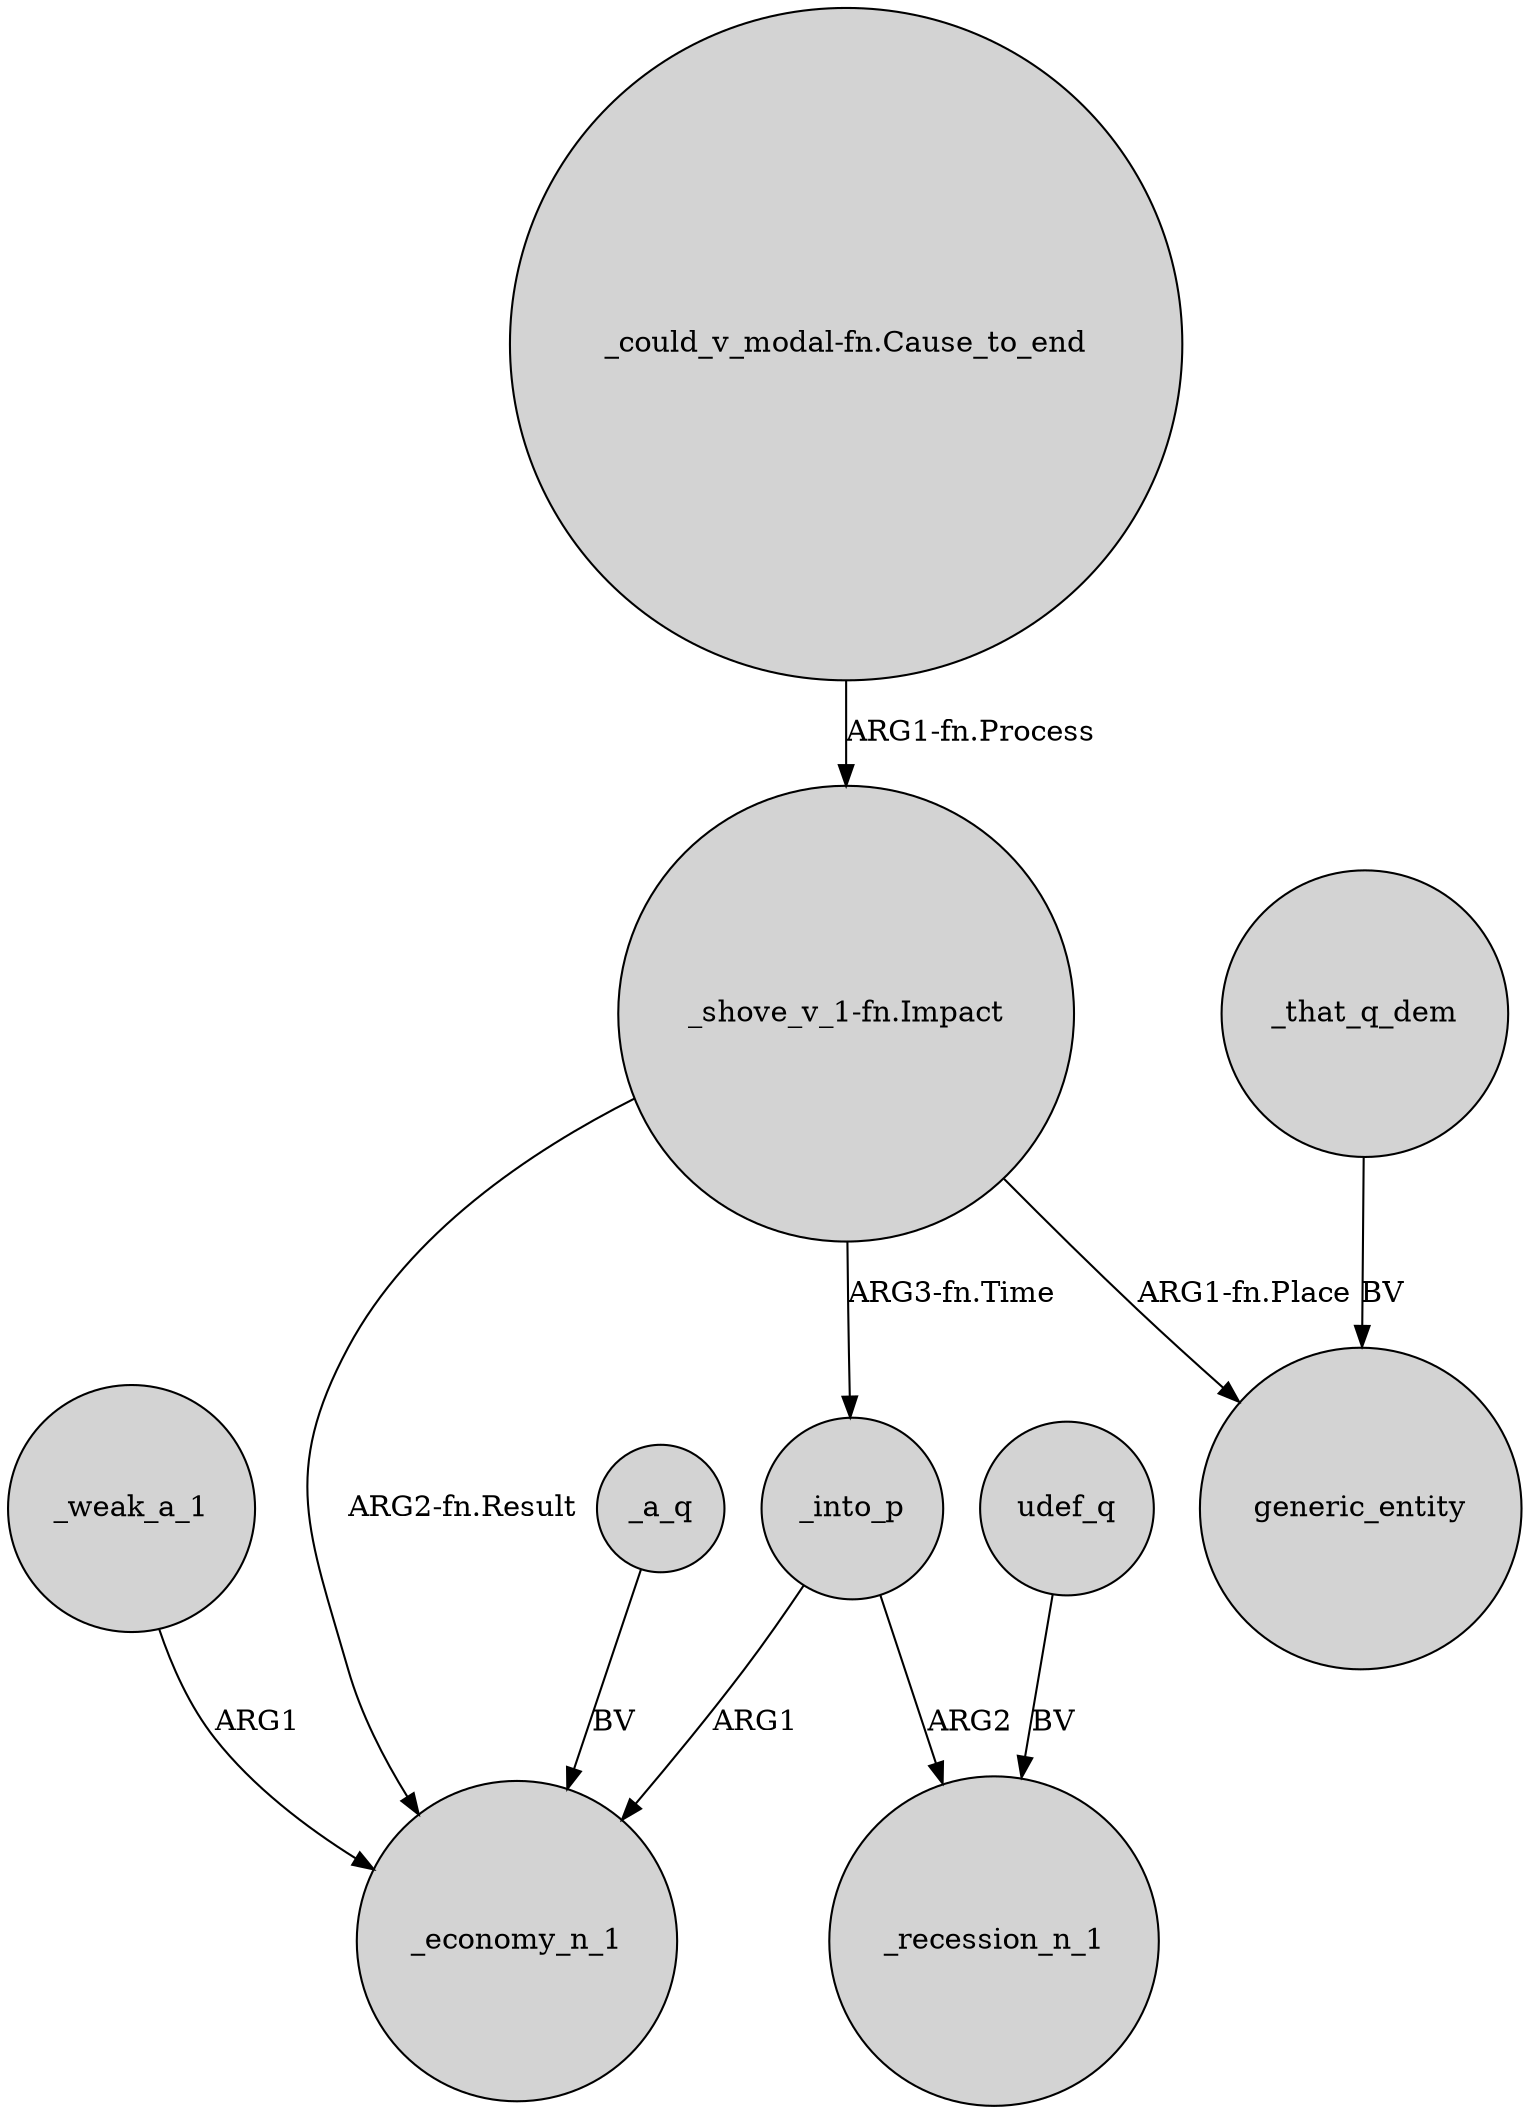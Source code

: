 digraph {
	node [shape=circle style=filled]
	_weak_a_1 -> _economy_n_1 [label=ARG1]
	udef_q -> _recession_n_1 [label=BV]
	"_shove_v_1-fn.Impact" -> _into_p [label="ARG3-fn.Time"]
	"_could_v_modal-fn.Cause_to_end" -> "_shove_v_1-fn.Impact" [label="ARG1-fn.Process"]
	_that_q_dem -> generic_entity [label=BV]
	"_shove_v_1-fn.Impact" -> generic_entity [label="ARG1-fn.Place"]
	_into_p -> _economy_n_1 [label=ARG1]
	_a_q -> _economy_n_1 [label=BV]
	"_shove_v_1-fn.Impact" -> _economy_n_1 [label="ARG2-fn.Result"]
	_into_p -> _recession_n_1 [label=ARG2]
}
